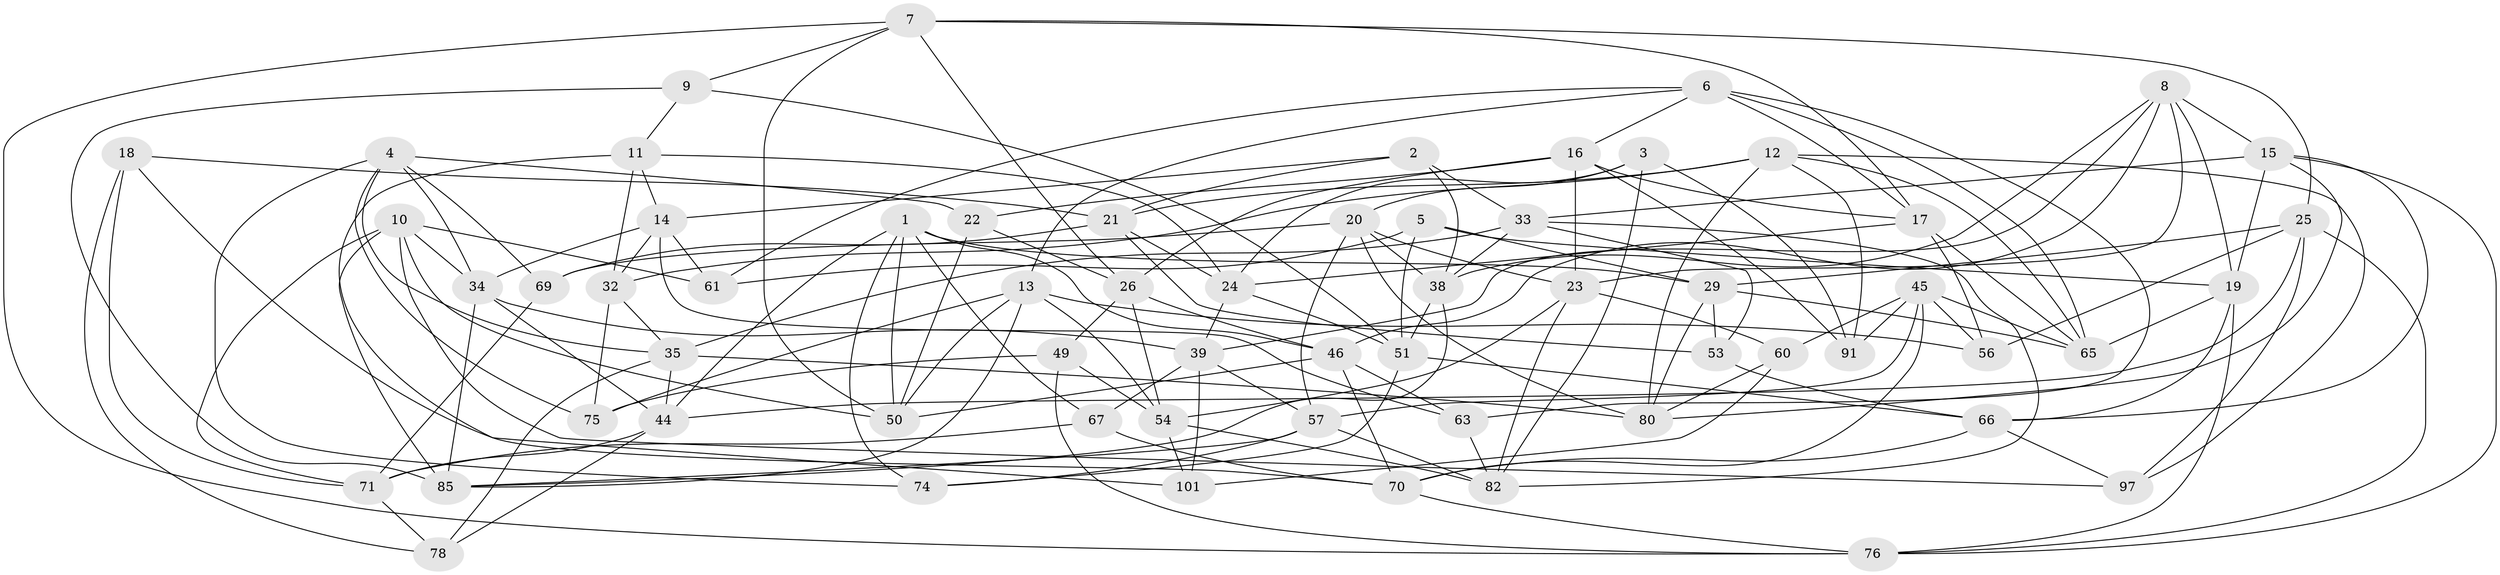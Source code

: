 // original degree distribution, {4: 1.0}
// Generated by graph-tools (version 1.1) at 2025/11/02/27/25 16:11:49]
// undirected, 62 vertices, 165 edges
graph export_dot {
graph [start="1"]
  node [color=gray90,style=filled];
  1 [super="+79"];
  2;
  3;
  4 [super="+99"];
  5;
  6 [super="+30"];
  7 [super="+28"];
  8 [super="+43"];
  9;
  10 [super="+27"];
  11 [super="+77"];
  12 [super="+41"];
  13 [super="+83"];
  14 [super="+62"];
  15 [super="+95"];
  16 [super="+55"];
  17 [super="+31"];
  18;
  19 [super="+89"];
  20 [super="+52"];
  21 [super="+36"];
  22;
  23 [super="+37"];
  24 [super="+47"];
  25 [super="+73"];
  26 [super="+42"];
  29 [super="+81"];
  32 [super="+102"];
  33 [super="+87"];
  34 [super="+68"];
  35 [super="+88"];
  38 [super="+40"];
  39 [super="+84"];
  44 [super="+92"];
  45 [super="+58"];
  46 [super="+48"];
  49;
  50 [super="+100"];
  51 [super="+86"];
  53;
  54 [super="+59"];
  56;
  57 [super="+64"];
  60;
  61;
  63;
  65 [super="+103"];
  66 [super="+93"];
  67;
  69;
  70 [super="+72"];
  71 [super="+96"];
  74;
  75;
  76 [super="+94"];
  78;
  80 [super="+90"];
  82 [super="+104"];
  85 [super="+98"];
  91;
  97;
  101;
  1 -- 29;
  1 -- 44;
  1 -- 74;
  1 -- 67;
  1 -- 50;
  1 -- 46;
  2 -- 21;
  2 -- 38;
  2 -- 14;
  2 -- 33;
  3 -- 91;
  3 -- 82;
  3 -- 24;
  3 -- 20;
  4 -- 22;
  4 -- 75;
  4 -- 74;
  4 -- 34;
  4 -- 69;
  4 -- 35;
  5 -- 51;
  5 -- 29;
  5 -- 61;
  5 -- 19;
  6 -- 16;
  6 -- 63;
  6 -- 61;
  6 -- 65;
  6 -- 17;
  6 -- 13;
  7 -- 26;
  7 -- 9;
  7 -- 50;
  7 -- 76;
  7 -- 17;
  7 -- 25;
  8 -- 38;
  8 -- 39;
  8 -- 15;
  8 -- 19;
  8 -- 46;
  8 -- 23;
  9 -- 85;
  9 -- 51;
  9 -- 11;
  10 -- 71;
  10 -- 34;
  10 -- 61;
  10 -- 97;
  10 -- 50;
  10 -- 85;
  11 -- 101;
  11 -- 32 [weight=2];
  11 -- 14;
  11 -- 24;
  12 -- 91;
  12 -- 97;
  12 -- 32;
  12 -- 65;
  12 -- 21;
  12 -- 80;
  13 -- 75;
  13 -- 85;
  13 -- 56;
  13 -- 50;
  13 -- 54;
  14 -- 61;
  14 -- 32;
  14 -- 63;
  14 -- 34;
  15 -- 76;
  15 -- 19;
  15 -- 80;
  15 -- 66;
  15 -- 33;
  16 -- 91;
  16 -- 22;
  16 -- 26;
  16 -- 17;
  16 -- 23;
  17 -- 56;
  17 -- 24;
  17 -- 65;
  18 -- 78;
  18 -- 70;
  18 -- 21;
  18 -- 71;
  19 -- 65;
  19 -- 66;
  19 -- 76;
  20 -- 23;
  20 -- 69;
  20 -- 38;
  20 -- 80;
  20 -- 57;
  21 -- 53;
  21 -- 69;
  21 -- 24;
  22 -- 50;
  22 -- 26;
  23 -- 60;
  23 -- 82;
  23 -- 54;
  24 -- 51;
  24 -- 39;
  25 -- 97;
  25 -- 76;
  25 -- 29;
  25 -- 56;
  25 -- 44;
  26 -- 49;
  26 -- 46;
  26 -- 54;
  29 -- 53;
  29 -- 65;
  29 -- 80;
  32 -- 75;
  32 -- 35;
  33 -- 82;
  33 -- 53;
  33 -- 38;
  33 -- 35;
  34 -- 44;
  34 -- 85;
  34 -- 39;
  35 -- 44;
  35 -- 78;
  35 -- 80;
  38 -- 85;
  38 -- 51;
  39 -- 57;
  39 -- 67;
  39 -- 101;
  44 -- 78;
  44 -- 71;
  45 -- 91;
  45 -- 57;
  45 -- 65;
  45 -- 56;
  45 -- 60;
  45 -- 70;
  46 -- 50;
  46 -- 63;
  46 -- 70;
  49 -- 54;
  49 -- 75;
  49 -- 76;
  51 -- 66;
  51 -- 74;
  53 -- 66;
  54 -- 82;
  54 -- 101;
  57 -- 74;
  57 -- 85;
  57 -- 82;
  60 -- 80;
  60 -- 101;
  63 -- 82;
  66 -- 97;
  66 -- 70;
  67 -- 71;
  67 -- 70;
  69 -- 71;
  70 -- 76;
  71 -- 78;
}
